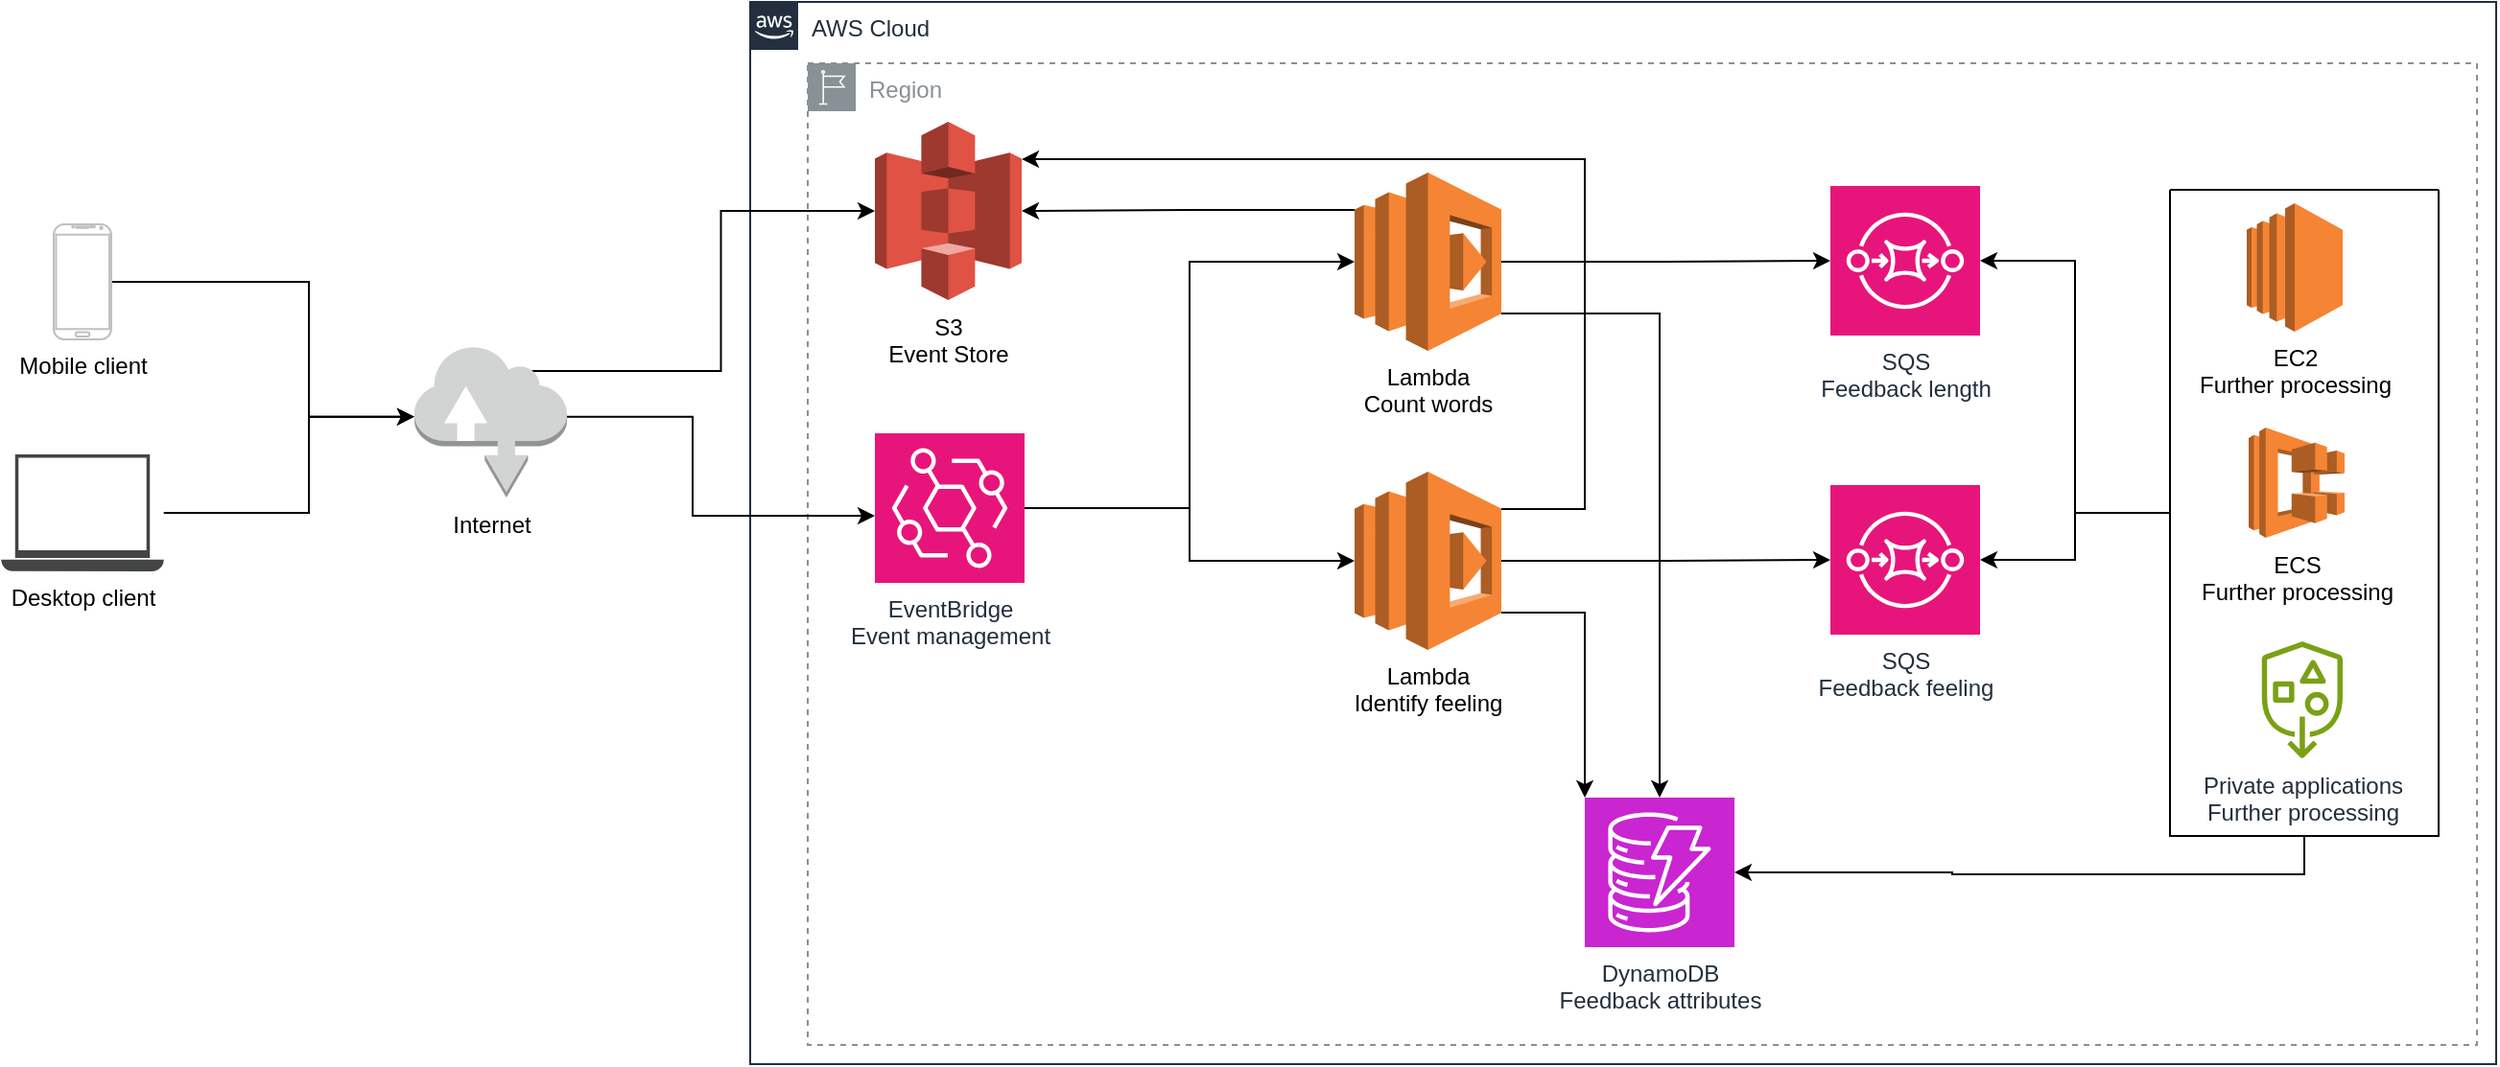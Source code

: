 <mxfile version="21.7.4" type="device">
  <diagram name="Page-1" id="AQdQF6EYHc-QMIIIyyBc">
    <mxGraphModel dx="2666" dy="7605" grid="1" gridSize="10" guides="1" tooltips="1" connect="1" arrows="1" fold="1" page="1" pageScale="1" pageWidth="2339" pageHeight="3300" math="0" shadow="0">
      <root>
        <mxCell id="0" />
        <mxCell id="1" parent="0" />
        <mxCell id="3fOf5RHcVx8ONG75kpiX-5" value="AWS Cloud" style="points=[[0,0],[0.25,0],[0.5,0],[0.75,0],[1,0],[1,0.25],[1,0.5],[1,0.75],[1,1],[0.75,1],[0.5,1],[0.25,1],[0,1],[0,0.75],[0,0.5],[0,0.25]];outlineConnect=0;gradientColor=none;html=1;whiteSpace=wrap;fontSize=12;fontStyle=0;container=1;pointerEvents=0;collapsible=0;recursiveResize=0;shape=mxgraph.aws4.group;grIcon=mxgraph.aws4.group_aws_cloud_alt;strokeColor=#232F3E;fillColor=none;verticalAlign=top;align=left;spacingLeft=30;fontColor=#232F3E;dashed=0;" vertex="1" parent="1">
          <mxGeometry x="990" y="-6454" width="910" height="554" as="geometry" />
        </mxCell>
        <mxCell id="3fOf5RHcVx8ONG75kpiX-29" value="Region" style="sketch=0;outlineConnect=0;gradientColor=none;html=1;whiteSpace=wrap;fontSize=12;fontStyle=0;shape=mxgraph.aws4.group;grIcon=mxgraph.aws4.group_region;strokeColor=#879196;fillColor=none;verticalAlign=top;align=left;spacingLeft=30;fontColor=#879196;dashed=1;" vertex="1" parent="3fOf5RHcVx8ONG75kpiX-5">
          <mxGeometry x="30" y="32" width="870" height="512" as="geometry" />
        </mxCell>
        <mxCell id="3fOf5RHcVx8ONG75kpiX-18" style="edgeStyle=orthogonalEdgeStyle;rounded=0;orthogonalLoop=1;jettySize=auto;html=1;exitX=1;exitY=0.5;exitDx=0;exitDy=0;exitPerimeter=0;" edge="1" parent="3fOf5RHcVx8ONG75kpiX-5" source="3fOf5RHcVx8ONG75kpiX-6" target="3fOf5RHcVx8ONG75kpiX-11">
          <mxGeometry relative="1" as="geometry" />
        </mxCell>
        <mxCell id="3fOf5RHcVx8ONG75kpiX-20" style="edgeStyle=orthogonalEdgeStyle;rounded=0;orthogonalLoop=1;jettySize=auto;html=1;entryX=0;entryY=0.5;entryDx=0;entryDy=0;entryPerimeter=0;" edge="1" parent="3fOf5RHcVx8ONG75kpiX-5" source="3fOf5RHcVx8ONG75kpiX-6" target="3fOf5RHcVx8ONG75kpiX-7">
          <mxGeometry relative="1" as="geometry" />
        </mxCell>
        <mxCell id="3fOf5RHcVx8ONG75kpiX-6" value="&lt;div&gt;EventBridge&lt;/div&gt;&lt;div&gt;Event management&lt;br&gt;&lt;/div&gt;" style="sketch=0;points=[[0,0,0],[0.25,0,0],[0.5,0,0],[0.75,0,0],[1,0,0],[0,1,0],[0.25,1,0],[0.5,1,0],[0.75,1,0],[1,1,0],[0,0.25,0],[0,0.5,0],[0,0.75,0],[1,0.25,0],[1,0.5,0],[1,0.75,0]];outlineConnect=0;fontColor=#232F3E;fillColor=#E7157B;strokeColor=#ffffff;dashed=0;verticalLabelPosition=bottom;verticalAlign=top;align=center;html=1;fontSize=12;fontStyle=0;aspect=fixed;shape=mxgraph.aws4.resourceIcon;resIcon=mxgraph.aws4.eventbridge;" vertex="1" parent="3fOf5RHcVx8ONG75kpiX-5">
          <mxGeometry x="65" y="225" width="78" height="78" as="geometry" />
        </mxCell>
        <mxCell id="3fOf5RHcVx8ONG75kpiX-23" style="edgeStyle=orthogonalEdgeStyle;rounded=0;orthogonalLoop=1;jettySize=auto;html=1;exitX=1;exitY=0.5;exitDx=0;exitDy=0;exitPerimeter=0;" edge="1" parent="3fOf5RHcVx8ONG75kpiX-5" source="3fOf5RHcVx8ONG75kpiX-7" target="3fOf5RHcVx8ONG75kpiX-12">
          <mxGeometry relative="1" as="geometry" />
        </mxCell>
        <mxCell id="3fOf5RHcVx8ONG75kpiX-26" style="edgeStyle=orthogonalEdgeStyle;rounded=0;orthogonalLoop=1;jettySize=auto;html=1;exitX=0;exitY=0.21;exitDx=0;exitDy=0;exitPerimeter=0;" edge="1" parent="3fOf5RHcVx8ONG75kpiX-5" source="3fOf5RHcVx8ONG75kpiX-7" target="3fOf5RHcVx8ONG75kpiX-9">
          <mxGeometry relative="1" as="geometry" />
        </mxCell>
        <mxCell id="3fOf5RHcVx8ONG75kpiX-27" style="edgeStyle=orthogonalEdgeStyle;rounded=0;orthogonalLoop=1;jettySize=auto;html=1;exitX=1;exitY=0.79;exitDx=0;exitDy=0;exitPerimeter=0;entryX=0.5;entryY=0;entryDx=0;entryDy=0;entryPerimeter=0;" edge="1" parent="3fOf5RHcVx8ONG75kpiX-5" source="3fOf5RHcVx8ONG75kpiX-7" target="3fOf5RHcVx8ONG75kpiX-10">
          <mxGeometry relative="1" as="geometry" />
        </mxCell>
        <mxCell id="3fOf5RHcVx8ONG75kpiX-7" value="&lt;div&gt;Lambda&lt;/div&gt;&lt;div&gt;Count words&lt;/div&gt;" style="outlineConnect=0;dashed=0;verticalLabelPosition=bottom;verticalAlign=top;align=center;html=1;shape=mxgraph.aws3.lambda;fillColor=#F58534;gradientColor=none;" vertex="1" parent="3fOf5RHcVx8ONG75kpiX-5">
          <mxGeometry x="315" y="89" width="76.5" height="93" as="geometry" />
        </mxCell>
        <mxCell id="3fOf5RHcVx8ONG75kpiX-8" value="&lt;div&gt;SQS&lt;/div&gt;&lt;div&gt;Feedback feeling&lt;br&gt;&lt;/div&gt;" style="sketch=0;points=[[0,0,0],[0.25,0,0],[0.5,0,0],[0.75,0,0],[1,0,0],[0,1,0],[0.25,1,0],[0.5,1,0],[0.75,1,0],[1,1,0],[0,0.25,0],[0,0.5,0],[0,0.75,0],[1,0.25,0],[1,0.5,0],[1,0.75,0]];outlineConnect=0;fontColor=#232F3E;fillColor=#E7157B;strokeColor=#ffffff;dashed=0;verticalLabelPosition=bottom;verticalAlign=top;align=center;html=1;fontSize=12;fontStyle=0;aspect=fixed;shape=mxgraph.aws4.resourceIcon;resIcon=mxgraph.aws4.sqs;" vertex="1" parent="3fOf5RHcVx8ONG75kpiX-5">
          <mxGeometry x="563" y="252" width="78" height="78" as="geometry" />
        </mxCell>
        <mxCell id="3fOf5RHcVx8ONG75kpiX-9" value="&lt;div&gt;S3&lt;/div&gt;&lt;div&gt;Event Store&lt;/div&gt;" style="outlineConnect=0;dashed=0;verticalLabelPosition=bottom;verticalAlign=top;align=center;html=1;shape=mxgraph.aws3.s3;fillColor=#E05243;gradientColor=none;" vertex="1" parent="3fOf5RHcVx8ONG75kpiX-5">
          <mxGeometry x="65" y="62.5" width="76.5" height="93" as="geometry" />
        </mxCell>
        <mxCell id="3fOf5RHcVx8ONG75kpiX-10" value="&lt;div&gt;DynamoDB&lt;/div&gt;&lt;div&gt;Feedback attributes&lt;br&gt;&lt;/div&gt;" style="sketch=0;points=[[0,0,0],[0.25,0,0],[0.5,0,0],[0.75,0,0],[1,0,0],[0,1,0],[0.25,1,0],[0.5,1,0],[0.75,1,0],[1,1,0],[0,0.25,0],[0,0.5,0],[0,0.75,0],[1,0.25,0],[1,0.5,0],[1,0.75,0]];outlineConnect=0;fontColor=#232F3E;fillColor=#C925D1;strokeColor=#ffffff;dashed=0;verticalLabelPosition=bottom;verticalAlign=top;align=center;html=1;fontSize=12;fontStyle=0;aspect=fixed;shape=mxgraph.aws4.resourceIcon;resIcon=mxgraph.aws4.dynamodb;" vertex="1" parent="3fOf5RHcVx8ONG75kpiX-5">
          <mxGeometry x="435" y="415" width="78" height="78" as="geometry" />
        </mxCell>
        <mxCell id="3fOf5RHcVx8ONG75kpiX-24" style="edgeStyle=orthogonalEdgeStyle;rounded=0;orthogonalLoop=1;jettySize=auto;html=1;exitX=1;exitY=0.21;exitDx=0;exitDy=0;exitPerimeter=0;entryX=1;entryY=0.21;entryDx=0;entryDy=0;entryPerimeter=0;" edge="1" parent="3fOf5RHcVx8ONG75kpiX-5" source="3fOf5RHcVx8ONG75kpiX-11" target="3fOf5RHcVx8ONG75kpiX-9">
          <mxGeometry relative="1" as="geometry">
            <Array as="points">
              <mxPoint x="435" y="264" />
              <mxPoint x="435" y="82" />
            </Array>
          </mxGeometry>
        </mxCell>
        <mxCell id="3fOf5RHcVx8ONG75kpiX-25" style="edgeStyle=orthogonalEdgeStyle;rounded=0;orthogonalLoop=1;jettySize=auto;html=1;exitX=1;exitY=0.5;exitDx=0;exitDy=0;exitPerimeter=0;" edge="1" parent="3fOf5RHcVx8ONG75kpiX-5" source="3fOf5RHcVx8ONG75kpiX-11" target="3fOf5RHcVx8ONG75kpiX-8">
          <mxGeometry relative="1" as="geometry" />
        </mxCell>
        <mxCell id="3fOf5RHcVx8ONG75kpiX-28" style="edgeStyle=orthogonalEdgeStyle;rounded=0;orthogonalLoop=1;jettySize=auto;html=1;exitX=1;exitY=0.79;exitDx=0;exitDy=0;exitPerimeter=0;entryX=0;entryY=0;entryDx=0;entryDy=0;entryPerimeter=0;" edge="1" parent="3fOf5RHcVx8ONG75kpiX-5" source="3fOf5RHcVx8ONG75kpiX-11" target="3fOf5RHcVx8ONG75kpiX-10">
          <mxGeometry relative="1" as="geometry" />
        </mxCell>
        <mxCell id="3fOf5RHcVx8ONG75kpiX-11" value="&lt;div&gt;Lambda&lt;/div&gt;&lt;div&gt;Identify feeling&lt;/div&gt;" style="outlineConnect=0;dashed=0;verticalLabelPosition=bottom;verticalAlign=top;align=center;html=1;shape=mxgraph.aws3.lambda;fillColor=#F58534;gradientColor=none;" vertex="1" parent="3fOf5RHcVx8ONG75kpiX-5">
          <mxGeometry x="315" y="245" width="76.5" height="93" as="geometry" />
        </mxCell>
        <mxCell id="3fOf5RHcVx8ONG75kpiX-12" value="&lt;div&gt;SQS&lt;/div&gt;&lt;div&gt;Feedback length&lt;/div&gt;" style="sketch=0;points=[[0,0,0],[0.25,0,0],[0.5,0,0],[0.75,0,0],[1,0,0],[0,1,0],[0.25,1,0],[0.5,1,0],[0.75,1,0],[1,1,0],[0,0.25,0],[0,0.5,0],[0,0.75,0],[1,0.25,0],[1,0.5,0],[1,0.75,0]];outlineConnect=0;fontColor=#232F3E;fillColor=#E7157B;strokeColor=#ffffff;dashed=0;verticalLabelPosition=bottom;verticalAlign=top;align=center;html=1;fontSize=12;fontStyle=0;aspect=fixed;shape=mxgraph.aws4.resourceIcon;resIcon=mxgraph.aws4.sqs;" vertex="1" parent="3fOf5RHcVx8ONG75kpiX-5">
          <mxGeometry x="563" y="96" width="78" height="78" as="geometry" />
        </mxCell>
        <mxCell id="3fOf5RHcVx8ONG75kpiX-30" value="&lt;div&gt;EC2&lt;/div&gt;&lt;div&gt;Further processing&lt;br&gt;&lt;/div&gt;" style="outlineConnect=0;dashed=0;verticalLabelPosition=bottom;verticalAlign=top;align=center;html=1;shape=mxgraph.aws3.ec2;fillColor=#F58534;gradientColor=none;" vertex="1" parent="3fOf5RHcVx8ONG75kpiX-5">
          <mxGeometry x="780" y="105" width="50" height="67" as="geometry" />
        </mxCell>
        <mxCell id="3fOf5RHcVx8ONG75kpiX-31" value="&lt;div&gt;ECS&lt;/div&gt;&lt;div&gt;Further processing&lt;/div&gt;" style="outlineConnect=0;dashed=0;verticalLabelPosition=bottom;verticalAlign=top;align=center;html=1;shape=mxgraph.aws3.ecs;fillColor=#F58534;gradientColor=none;" vertex="1" parent="3fOf5RHcVx8ONG75kpiX-5">
          <mxGeometry x="781" y="222" width="50" height="57.5" as="geometry" />
        </mxCell>
        <mxCell id="3fOf5RHcVx8ONG75kpiX-32" value="&lt;div&gt;Private applications&lt;/div&gt;&lt;div&gt;Further processing&lt;br&gt;&lt;/div&gt;" style="sketch=0;outlineConnect=0;fontColor=#232F3E;gradientColor=none;fillColor=#7AA116;strokeColor=none;dashed=0;verticalLabelPosition=bottom;verticalAlign=top;align=center;html=1;fontSize=12;fontStyle=0;aspect=fixed;pointerEvents=1;shape=mxgraph.aws4.vpc_access_points;" vertex="1" parent="3fOf5RHcVx8ONG75kpiX-5">
          <mxGeometry x="787.87" y="333" width="42.13" height="62" as="geometry" />
        </mxCell>
        <mxCell id="3fOf5RHcVx8ONG75kpiX-35" style="edgeStyle=orthogonalEdgeStyle;rounded=0;orthogonalLoop=1;jettySize=auto;html=1;entryX=1;entryY=0.5;entryDx=0;entryDy=0;entryPerimeter=0;" edge="1" parent="3fOf5RHcVx8ONG75kpiX-5" source="3fOf5RHcVx8ONG75kpiX-34" target="3fOf5RHcVx8ONG75kpiX-12">
          <mxGeometry relative="1" as="geometry" />
        </mxCell>
        <mxCell id="3fOf5RHcVx8ONG75kpiX-36" style="edgeStyle=orthogonalEdgeStyle;rounded=0;orthogonalLoop=1;jettySize=auto;html=1;exitX=0;exitY=0.5;exitDx=0;exitDy=0;" edge="1" parent="3fOf5RHcVx8ONG75kpiX-5" source="3fOf5RHcVx8ONG75kpiX-34" target="3fOf5RHcVx8ONG75kpiX-8">
          <mxGeometry relative="1" as="geometry" />
        </mxCell>
        <mxCell id="3fOf5RHcVx8ONG75kpiX-37" style="edgeStyle=orthogonalEdgeStyle;rounded=0;orthogonalLoop=1;jettySize=auto;html=1;exitX=0.5;exitY=1;exitDx=0;exitDy=0;" edge="1" parent="3fOf5RHcVx8ONG75kpiX-5" source="3fOf5RHcVx8ONG75kpiX-34" target="3fOf5RHcVx8ONG75kpiX-10">
          <mxGeometry relative="1" as="geometry" />
        </mxCell>
        <mxCell id="3fOf5RHcVx8ONG75kpiX-34" value="" style="swimlane;startSize=0;" vertex="1" parent="3fOf5RHcVx8ONG75kpiX-5">
          <mxGeometry x="740" y="98" width="140" height="337" as="geometry" />
        </mxCell>
        <mxCell id="3fOf5RHcVx8ONG75kpiX-17" style="edgeStyle=orthogonalEdgeStyle;rounded=0;orthogonalLoop=1;jettySize=auto;html=1;exitX=1;exitY=0.47;exitDx=0;exitDy=0;exitPerimeter=0;" edge="1" parent="1" source="3fOf5RHcVx8ONG75kpiX-13" target="3fOf5RHcVx8ONG75kpiX-6">
          <mxGeometry relative="1" as="geometry">
            <Array as="points">
              <mxPoint x="960" y="-6238" />
              <mxPoint x="960" y="-6186" />
            </Array>
          </mxGeometry>
        </mxCell>
        <mxCell id="3fOf5RHcVx8ONG75kpiX-42" style="edgeStyle=orthogonalEdgeStyle;rounded=0;orthogonalLoop=1;jettySize=auto;html=1;exitX=0.77;exitY=0.17;exitDx=0;exitDy=0;exitPerimeter=0;entryX=0;entryY=0.5;entryDx=0;entryDy=0;entryPerimeter=0;" edge="1" parent="1" source="3fOf5RHcVx8ONG75kpiX-13" target="3fOf5RHcVx8ONG75kpiX-9">
          <mxGeometry relative="1" as="geometry" />
        </mxCell>
        <mxCell id="3fOf5RHcVx8ONG75kpiX-13" value="Internet" style="outlineConnect=0;dashed=0;verticalLabelPosition=bottom;verticalAlign=top;align=center;html=1;shape=mxgraph.aws3.internet;fillColor=#D2D3D3;gradientColor=none;" vertex="1" parent="1">
          <mxGeometry x="815" y="-6275" width="79.5" height="79.5" as="geometry" />
        </mxCell>
        <mxCell id="3fOf5RHcVx8ONG75kpiX-41" style="edgeStyle=orthogonalEdgeStyle;rounded=0;orthogonalLoop=1;jettySize=auto;html=1;entryX=0;entryY=0.47;entryDx=0;entryDy=0;entryPerimeter=0;" edge="1" parent="1" source="3fOf5RHcVx8ONG75kpiX-38" target="3fOf5RHcVx8ONG75kpiX-13">
          <mxGeometry relative="1" as="geometry">
            <Array as="points">
              <mxPoint x="760" y="-6308" />
              <mxPoint x="760" y="-6238" />
            </Array>
          </mxGeometry>
        </mxCell>
        <mxCell id="3fOf5RHcVx8ONG75kpiX-38" value="Mobile client" style="verticalLabelPosition=bottom;verticalAlign=top;html=1;shadow=0;dashed=0;strokeWidth=1;shape=mxgraph.android.phone2;strokeColor=#c0c0c0;" vertex="1" parent="1">
          <mxGeometry x="627" y="-6338" width="30" height="60" as="geometry" />
        </mxCell>
        <mxCell id="3fOf5RHcVx8ONG75kpiX-40" style="edgeStyle=orthogonalEdgeStyle;rounded=0;orthogonalLoop=1;jettySize=auto;html=1;entryX=0;entryY=0.47;entryDx=0;entryDy=0;entryPerimeter=0;" edge="1" parent="1" source="3fOf5RHcVx8ONG75kpiX-39" target="3fOf5RHcVx8ONG75kpiX-13">
          <mxGeometry relative="1" as="geometry">
            <Array as="points">
              <mxPoint x="760" y="-6187" />
              <mxPoint x="760" y="-6238" />
            </Array>
          </mxGeometry>
        </mxCell>
        <mxCell id="3fOf5RHcVx8ONG75kpiX-39" value="Desktop client" style="sketch=0;pointerEvents=1;shadow=0;dashed=0;html=1;strokeColor=none;fillColor=#434445;aspect=fixed;labelPosition=center;verticalLabelPosition=bottom;verticalAlign=top;align=center;outlineConnect=0;shape=mxgraph.vvd.laptop;" vertex="1" parent="1">
          <mxGeometry x="599.64" y="-6218" width="84.72" height="61" as="geometry" />
        </mxCell>
      </root>
    </mxGraphModel>
  </diagram>
</mxfile>
